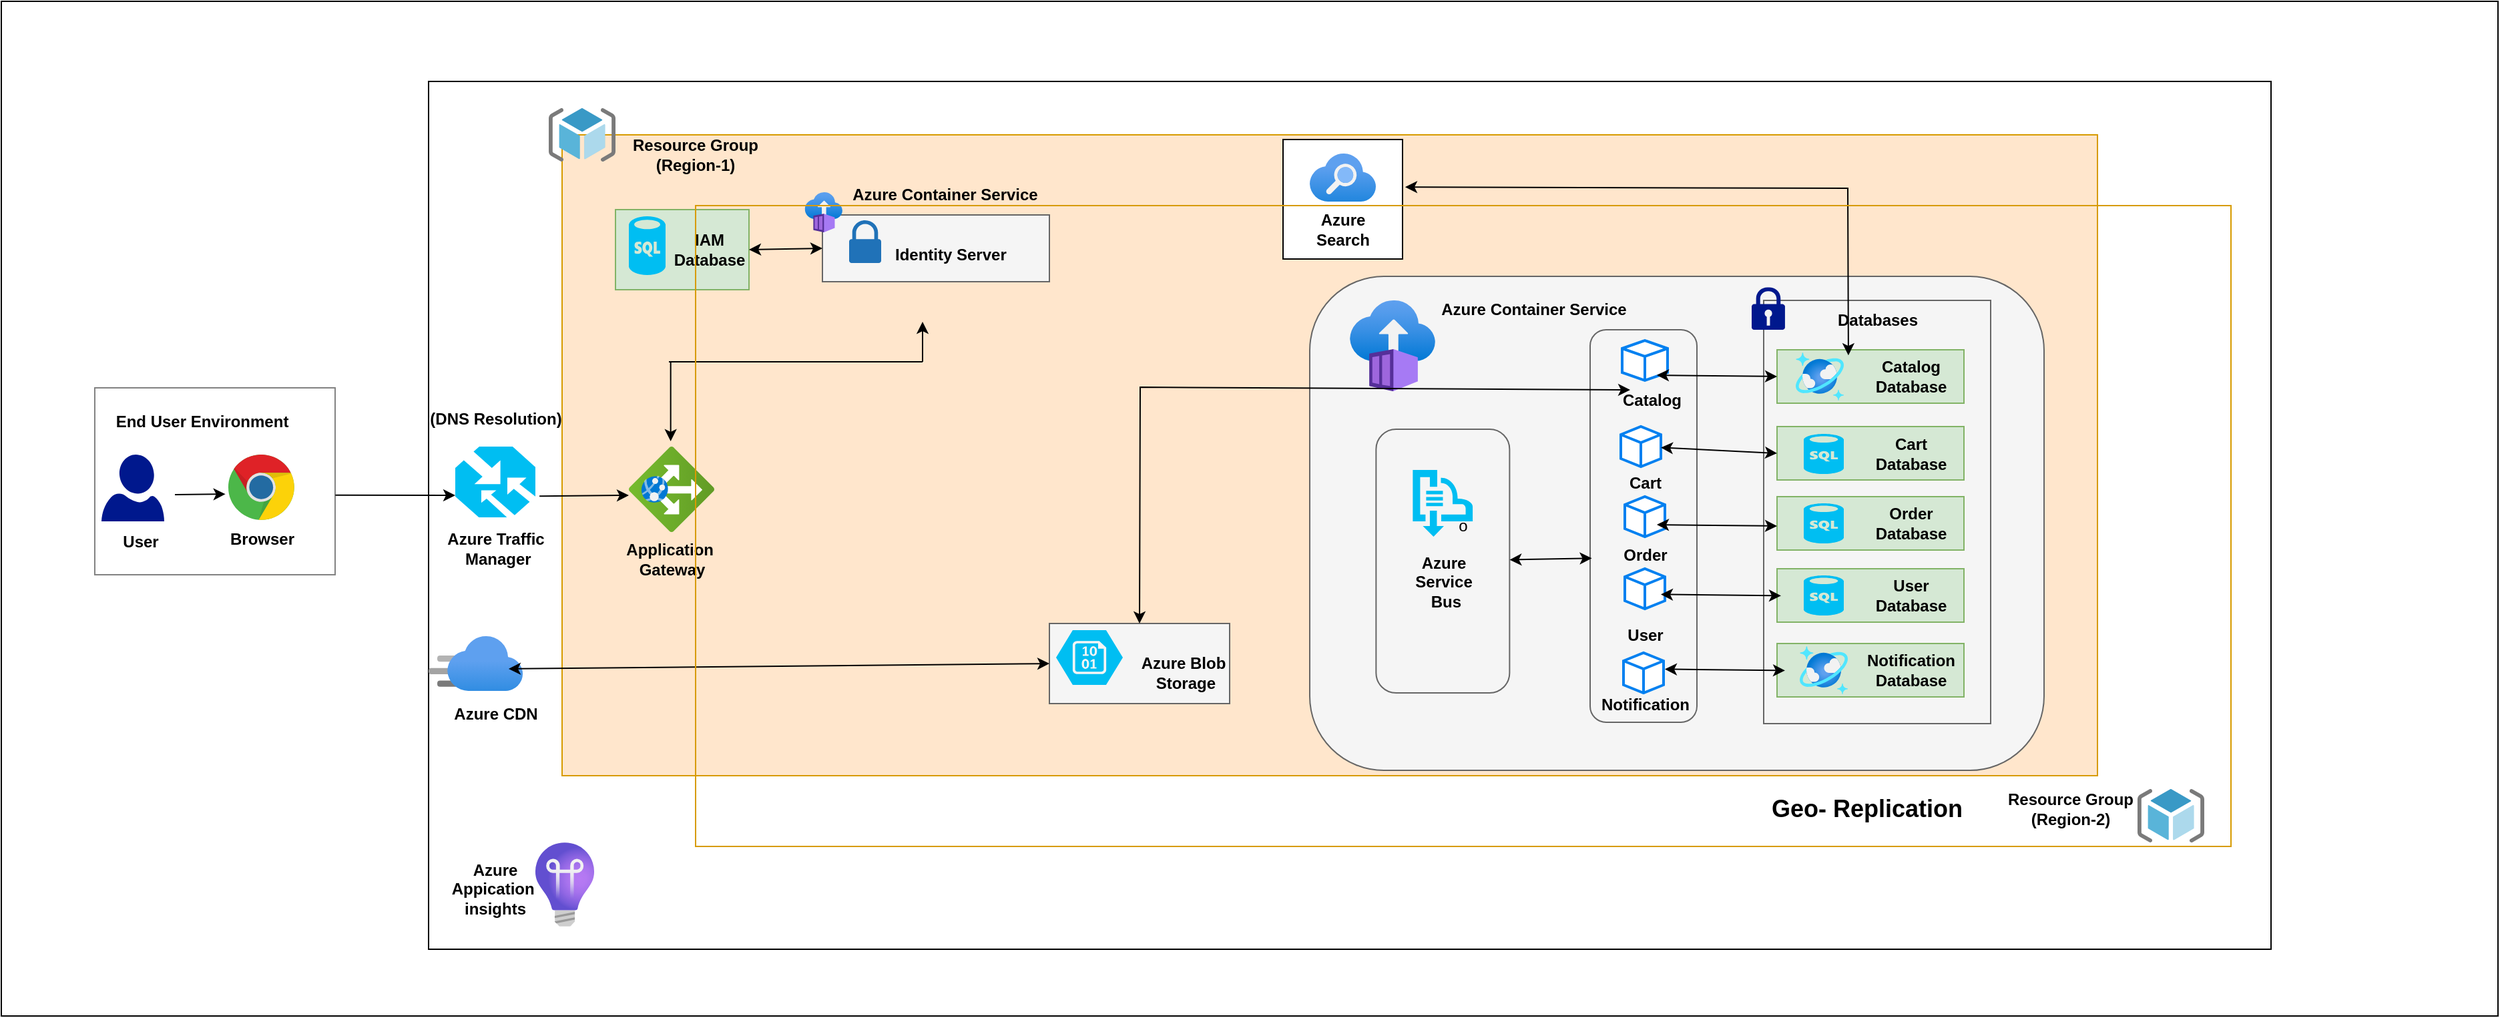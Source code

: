 <mxfile version="24.2.0" type="device">
  <diagram name="Page-1" id="ST4EgvI5kZ9p8bmPvqci">
    <mxGraphModel dx="2950" dy="2144" grid="1" gridSize="10" guides="1" tooltips="1" connect="1" arrows="1" fold="1" page="1" pageScale="1" pageWidth="850" pageHeight="1100" math="0" shadow="0">
      <root>
        <mxCell id="0" />
        <mxCell id="1" parent="0" />
        <mxCell id="ShcZ6bzxYTtO4q_6LO4f-111" value="" style="rounded=0;whiteSpace=wrap;html=1;fillColor=#f5f5f5;fontColor=#333333;strokeColor=#666666;" parent="1" vertex="1">
          <mxGeometry x="135" y="-40" width="205" height="100" as="geometry" />
        </mxCell>
        <mxCell id="ShcZ6bzxYTtO4q_6LO4f-189" value="" style="rounded=0;whiteSpace=wrap;html=1;" parent="1" vertex="1">
          <mxGeometry x="-140" y="-110" width="1380" height="650" as="geometry" />
        </mxCell>
        <mxCell id="ShcZ6bzxYTtO4q_6LO4f-114" value="o" style="rounded=0;whiteSpace=wrap;html=1;fillColor=#ffe6cc;strokeColor=#d79b00;" parent="1" vertex="1">
          <mxGeometry x="-40" y="-70" width="1150" height="480" as="geometry" />
        </mxCell>
        <mxCell id="ShcZ6bzxYTtO4q_6LO4f-99" value="" style="rounded=0;whiteSpace=wrap;html=1;fillColor=#f5f5f5;strokeColor=#666666;fontColor=#333333;" parent="1" vertex="1">
          <mxGeometry x="325" y="296" width="135" height="60" as="geometry" />
        </mxCell>
        <mxCell id="ShcZ6bzxYTtO4q_6LO4f-15" value="" style="rounded=1;whiteSpace=wrap;html=1;fillColor=#f5f5f5;fontColor=#333333;strokeColor=#666666;" parent="1" vertex="1">
          <mxGeometry x="520" y="36" width="550" height="370" as="geometry" />
        </mxCell>
        <mxCell id="ShcZ6bzxYTtO4q_6LO4f-17" value="" style="rounded=1;whiteSpace=wrap;html=1;fillColor=#f5f5f5;fontColor=#333333;strokeColor=#666666;" parent="1" vertex="1">
          <mxGeometry x="730" y="76" width="80" height="294" as="geometry" />
        </mxCell>
        <mxCell id="ShcZ6bzxYTtO4q_6LO4f-1" value="" style="rounded=0;whiteSpace=wrap;html=1;strokeColor=#828282;" parent="1" vertex="1">
          <mxGeometry x="-390" y="119.5" width="180" height="140" as="geometry" />
        </mxCell>
        <mxCell id="ShcZ6bzxYTtO4q_6LO4f-2" value="&lt;b&gt;End User Environment&lt;/b&gt;" style="text;html=1;align=center;verticalAlign=middle;resizable=0;points=[];autosize=1;strokeColor=none;fillColor=none;" parent="1" vertex="1">
          <mxGeometry x="-385" y="129.5" width="150" height="30" as="geometry" />
        </mxCell>
        <mxCell id="ShcZ6bzxYTtO4q_6LO4f-3" value="" style="sketch=0;aspect=fixed;pointerEvents=1;shadow=0;dashed=0;html=1;strokeColor=none;labelPosition=center;verticalLabelPosition=bottom;verticalAlign=top;align=center;fillColor=#00188D;shape=mxgraph.azure.user" parent="1" vertex="1">
          <mxGeometry x="-385" y="169.5" width="47" height="50" as="geometry" />
        </mxCell>
        <mxCell id="ShcZ6bzxYTtO4q_6LO4f-4" value="&lt;b&gt;User&lt;/b&gt;" style="text;html=1;align=center;verticalAlign=middle;resizable=0;points=[];autosize=1;strokeColor=none;fillColor=none;" parent="1" vertex="1">
          <mxGeometry x="-381.5" y="219.5" width="50" height="30" as="geometry" />
        </mxCell>
        <mxCell id="ShcZ6bzxYTtO4q_6LO4f-5" value="" style="dashed=0;outlineConnect=0;html=1;align=center;labelPosition=center;verticalLabelPosition=bottom;verticalAlign=top;shape=mxgraph.weblogos.chrome" parent="1" vertex="1">
          <mxGeometry x="-290" y="169.5" width="50" height="50" as="geometry" />
        </mxCell>
        <mxCell id="ShcZ6bzxYTtO4q_6LO4f-6" value="&lt;b&gt;Browser&lt;/b&gt;" style="text;html=1;align=center;verticalAlign=middle;resizable=0;points=[];autosize=1;strokeColor=none;fillColor=none;" parent="1" vertex="1">
          <mxGeometry x="-300" y="217.5" width="70" height="30" as="geometry" />
        </mxCell>
        <mxCell id="ShcZ6bzxYTtO4q_6LO4f-7" value="" style="endArrow=classic;html=1;rounded=0;entryX=-0.043;entryY=0.592;entryDx=0;entryDy=0;entryPerimeter=0;" parent="1" target="ShcZ6bzxYTtO4q_6LO4f-5" edge="1">
          <mxGeometry width="50" height="50" relative="1" as="geometry">
            <mxPoint x="-330" y="199.5" as="sourcePoint" />
            <mxPoint x="-280" y="279.5" as="targetPoint" />
          </mxGeometry>
        </mxCell>
        <mxCell id="ShcZ6bzxYTtO4q_6LO4f-8" value="" style="endArrow=classic;html=1;rounded=0;exitX=1.001;exitY=0.574;exitDx=0;exitDy=0;exitPerimeter=0;" parent="1" source="ShcZ6bzxYTtO4q_6LO4f-1" edge="1">
          <mxGeometry width="50" height="50" relative="1" as="geometry">
            <mxPoint x="400" y="320" as="sourcePoint" />
            <mxPoint x="-120" y="200" as="targetPoint" />
          </mxGeometry>
        </mxCell>
        <mxCell id="ShcZ6bzxYTtO4q_6LO4f-9" value="" style="verticalLabelPosition=bottom;html=1;verticalAlign=top;align=center;strokeColor=none;fillColor=#00BEF2;shape=mxgraph.azure.traffic_manager;pointerEvents=1;" parent="1" vertex="1">
          <mxGeometry x="-120" y="163.5" width="60" height="53" as="geometry" />
        </mxCell>
        <mxCell id="ShcZ6bzxYTtO4q_6LO4f-10" value="&lt;b&gt;Azure Traffic&lt;br&gt;&amp;nbsp;Manager&lt;/b&gt;" style="text;html=1;align=center;verticalAlign=middle;resizable=0;points=[];autosize=1;strokeColor=none;fillColor=none;" parent="1" vertex="1">
          <mxGeometry x="-140" y="219.5" width="100" height="40" as="geometry" />
        </mxCell>
        <mxCell id="ShcZ6bzxYTtO4q_6LO4f-11" value="&lt;b&gt;(DNS Resolution)&lt;/b&gt;" style="text;html=1;align=center;verticalAlign=middle;resizable=0;points=[];autosize=1;strokeColor=none;fillColor=none;" parent="1" vertex="1">
          <mxGeometry x="-150" y="127.5" width="120" height="30" as="geometry" />
        </mxCell>
        <mxCell id="ShcZ6bzxYTtO4q_6LO4f-12" value="" style="image;aspect=fixed;html=1;points=[];align=center;fontSize=12;image=img/lib/azure2/networking/Application_Gateways.svg;direction=north;" parent="1" vertex="1">
          <mxGeometry x="10" y="163.5" width="64" height="64" as="geometry" />
        </mxCell>
        <mxCell id="ShcZ6bzxYTtO4q_6LO4f-13" value="" style="endArrow=classic;html=1;rounded=0;exitX=1.051;exitY=0.7;exitDx=0;exitDy=0;exitPerimeter=0;" parent="1" source="ShcZ6bzxYTtO4q_6LO4f-9" edge="1">
          <mxGeometry width="50" height="50" relative="1" as="geometry">
            <mxPoint x="280" y="310" as="sourcePoint" />
            <mxPoint x="10" y="200" as="targetPoint" />
          </mxGeometry>
        </mxCell>
        <mxCell id="ShcZ6bzxYTtO4q_6LO4f-14" value="&lt;b&gt;Application&amp;nbsp;&lt;br&gt;Gateway&lt;/b&gt;" style="text;html=1;align=center;verticalAlign=middle;resizable=0;points=[];autosize=1;strokeColor=none;fillColor=none;" parent="1" vertex="1">
          <mxGeometry x="-3" y="227.5" width="90" height="40" as="geometry" />
        </mxCell>
        <mxCell id="ShcZ6bzxYTtO4q_6LO4f-16" value="" style="image;aspect=fixed;html=1;points=[];align=center;fontSize=12;image=img/lib/azure2/compute/Container_Instances.svg;" parent="1" vertex="1">
          <mxGeometry x="550" y="54" width="64" height="68" as="geometry" />
        </mxCell>
        <mxCell id="ShcZ6bzxYTtO4q_6LO4f-18" value="&lt;b&gt;Azure Container Service&lt;/b&gt;" style="text;html=1;strokeColor=none;fillColor=none;align=center;verticalAlign=middle;whiteSpace=wrap;rounded=0;" parent="1" vertex="1">
          <mxGeometry x="610" y="46" width="156" height="30" as="geometry" />
        </mxCell>
        <mxCell id="ShcZ6bzxYTtO4q_6LO4f-20" value="" style="html=1;verticalLabelPosition=bottom;align=center;labelBackgroundColor=#ffffff;verticalAlign=top;strokeWidth=2;strokeColor=#0080F0;shadow=0;dashed=0;shape=mxgraph.ios7.icons.cube;" parent="1" vertex="1">
          <mxGeometry x="754" y="84" width="34" height="30" as="geometry" />
        </mxCell>
        <mxCell id="ShcZ6bzxYTtO4q_6LO4f-21" value="&lt;b&gt;User&lt;/b&gt;" style="text;html=1;align=center;verticalAlign=middle;resizable=0;points=[];autosize=1;strokeColor=none;fillColor=none;" parent="1" vertex="1">
          <mxGeometry x="746" y="290" width="50" height="30" as="geometry" />
        </mxCell>
        <mxCell id="ShcZ6bzxYTtO4q_6LO4f-22" value="" style="html=1;verticalLabelPosition=bottom;align=center;labelBackgroundColor=#ffffff;verticalAlign=top;strokeWidth=2;strokeColor=#0080F0;shadow=0;dashed=0;shape=mxgraph.ios7.icons.cube;" parent="1" vertex="1">
          <mxGeometry x="756" y="255" width="30" height="30" as="geometry" />
        </mxCell>
        <mxCell id="ShcZ6bzxYTtO4q_6LO4f-23" value="&lt;b&gt;Catalog&lt;/b&gt;" style="text;html=1;align=center;verticalAlign=middle;resizable=0;points=[];autosize=1;strokeColor=none;fillColor=none;" parent="1" vertex="1">
          <mxGeometry x="741" y="114" width="70" height="30" as="geometry" />
        </mxCell>
        <mxCell id="ShcZ6bzxYTtO4q_6LO4f-24" value="" style="html=1;verticalLabelPosition=bottom;align=center;labelBackgroundColor=#ffffff;verticalAlign=top;strokeWidth=2;strokeColor=#0080F0;shadow=0;dashed=0;shape=mxgraph.ios7.icons.cube;" parent="1" vertex="1">
          <mxGeometry x="756" y="201" width="30" height="30" as="geometry" />
        </mxCell>
        <mxCell id="ShcZ6bzxYTtO4q_6LO4f-25" value="&lt;b&gt;Order&lt;/b&gt;" style="text;html=1;align=center;verticalAlign=middle;resizable=0;points=[];autosize=1;strokeColor=none;fillColor=none;" parent="1" vertex="1">
          <mxGeometry x="741" y="230" width="60" height="30" as="geometry" />
        </mxCell>
        <mxCell id="ShcZ6bzxYTtO4q_6LO4f-27" value="&lt;b&gt;Notification&lt;/b&gt;" style="text;html=1;align=center;verticalAlign=middle;resizable=0;points=[];autosize=1;strokeColor=none;fillColor=none;" parent="1" vertex="1">
          <mxGeometry x="726" y="342" width="90" height="30" as="geometry" />
        </mxCell>
        <mxCell id="ShcZ6bzxYTtO4q_6LO4f-28" value="" style="html=1;verticalLabelPosition=bottom;align=center;labelBackgroundColor=#ffffff;verticalAlign=top;strokeWidth=2;strokeColor=#0080F0;shadow=0;dashed=0;shape=mxgraph.ios7.icons.cube;" parent="1" vertex="1">
          <mxGeometry x="753" y="148.5" width="30" height="30" as="geometry" />
        </mxCell>
        <mxCell id="ShcZ6bzxYTtO4q_6LO4f-29" value="&lt;b&gt;Cart&lt;/b&gt;" style="text;html=1;align=center;verticalAlign=middle;resizable=0;points=[];autosize=1;strokeColor=none;fillColor=none;" parent="1" vertex="1">
          <mxGeometry x="746" y="176" width="50" height="30" as="geometry" />
        </mxCell>
        <mxCell id="ShcZ6bzxYTtO4q_6LO4f-30" value="" style="rounded=0;whiteSpace=wrap;html=1;fillColor=#f5f5f5;fontColor=#333333;strokeColor=#666666;" parent="1" vertex="1">
          <mxGeometry x="155" y="-10" width="170" height="50" as="geometry" />
        </mxCell>
        <mxCell id="ShcZ6bzxYTtO4q_6LO4f-31" value="&lt;br&gt;&amp;nbsp;Identity Server" style="text;html=1;align=center;verticalAlign=middle;resizable=0;points=[];autosize=1;strokeColor=none;fillColor=none;fontStyle=1" parent="1" vertex="1">
          <mxGeometry x="199" y="-8" width="100" height="40" as="geometry" />
        </mxCell>
        <mxCell id="ShcZ6bzxYTtO4q_6LO4f-39" value="" style="rounded=0;whiteSpace=wrap;html=1;direction=south;strokeColor=#666666;fillColor=#f5f5f5;fontColor=#333333;" parent="1" vertex="1">
          <mxGeometry x="860" y="54" width="170" height="317" as="geometry" />
        </mxCell>
        <mxCell id="ShcZ6bzxYTtO4q_6LO4f-40" value="&lt;b style=&quot;border-color: var(--border-color);&quot;&gt;&lt;br&gt;&lt;/b&gt;" style="rounded=0;whiteSpace=wrap;html=1;strokeColor=#82b366;fillColor=#d5e8d4;" parent="1" vertex="1">
          <mxGeometry x="870" y="91" width="140" height="40" as="geometry" />
        </mxCell>
        <mxCell id="ShcZ6bzxYTtO4q_6LO4f-41" value="&lt;b&gt;Catalog&lt;br&gt;Database&lt;/b&gt;" style="text;html=1;align=center;verticalAlign=middle;resizable=0;points=[];autosize=1;strokeColor=none;fillColor=none;" parent="1" vertex="1">
          <mxGeometry x="930" y="91" width="80" height="40" as="geometry" />
        </mxCell>
        <mxCell id="ShcZ6bzxYTtO4q_6LO4f-43" value="&lt;b&gt;Databases&lt;/b&gt;" style="text;html=1;align=center;verticalAlign=middle;resizable=0;points=[];autosize=1;strokeColor=none;fillColor=none;" parent="1" vertex="1">
          <mxGeometry x="905" y="54" width="80" height="30" as="geometry" />
        </mxCell>
        <mxCell id="ShcZ6bzxYTtO4q_6LO4f-44" value="&lt;b style=&quot;border-color: var(--border-color);&quot;&gt;&lt;br&gt;&lt;/b&gt;" style="rounded=0;whiteSpace=wrap;html=1;strokeColor=#82b366;fillColor=#d5e8d4;" parent="1" vertex="1">
          <mxGeometry x="870" y="148.5" width="140" height="40" as="geometry" />
        </mxCell>
        <mxCell id="ShcZ6bzxYTtO4q_6LO4f-45" value="&lt;b&gt;Cart&lt;br&gt;Database&lt;/b&gt;" style="text;html=1;align=center;verticalAlign=middle;resizable=0;points=[];autosize=1;strokeColor=none;fillColor=none;" parent="1" vertex="1">
          <mxGeometry x="930" y="148.5" width="80" height="40" as="geometry" />
        </mxCell>
        <mxCell id="ShcZ6bzxYTtO4q_6LO4f-47" value="&lt;b style=&quot;border-color: var(--border-color);&quot;&gt;&lt;br&gt;&lt;/b&gt;" style="rounded=0;whiteSpace=wrap;html=1;strokeColor=#82b366;fillColor=#d5e8d4;" parent="1" vertex="1">
          <mxGeometry x="870" y="201" width="140" height="40" as="geometry" />
        </mxCell>
        <mxCell id="ShcZ6bzxYTtO4q_6LO4f-48" value="&lt;b&gt;Order&lt;br&gt;Database&lt;/b&gt;" style="text;html=1;align=center;verticalAlign=middle;resizable=0;points=[];autosize=1;strokeColor=none;fillColor=none;" parent="1" vertex="1">
          <mxGeometry x="930" y="201" width="80" height="40" as="geometry" />
        </mxCell>
        <mxCell id="ShcZ6bzxYTtO4q_6LO4f-50" value="&lt;b style=&quot;border-color: var(--border-color);&quot;&gt;&lt;br&gt;&lt;/b&gt;" style="rounded=0;whiteSpace=wrap;html=1;strokeColor=#82b366;fillColor=#d5e8d4;" parent="1" vertex="1">
          <mxGeometry x="870" y="255" width="140" height="40" as="geometry" />
        </mxCell>
        <mxCell id="ShcZ6bzxYTtO4q_6LO4f-51" value="&lt;b&gt;User&lt;br&gt;Database&lt;/b&gt;" style="text;html=1;align=center;verticalAlign=middle;resizable=0;points=[];autosize=1;strokeColor=none;fillColor=none;" parent="1" vertex="1">
          <mxGeometry x="930" y="255" width="80" height="40" as="geometry" />
        </mxCell>
        <mxCell id="ShcZ6bzxYTtO4q_6LO4f-53" value="&lt;b style=&quot;border-color: var(--border-color);&quot;&gt;&lt;br&gt;&lt;/b&gt;" style="rounded=0;whiteSpace=wrap;html=1;strokeColor=#82b366;fillColor=#d5e8d4;" parent="1" vertex="1">
          <mxGeometry x="870" y="311" width="140" height="40" as="geometry" />
        </mxCell>
        <mxCell id="ShcZ6bzxYTtO4q_6LO4f-54" value="&lt;b&gt;Notification&lt;br&gt;Database&lt;/b&gt;" style="text;html=1;align=center;verticalAlign=middle;resizable=0;points=[];autosize=1;strokeColor=none;fillColor=none;" parent="1" vertex="1">
          <mxGeometry x="925" y="311" width="90" height="40" as="geometry" />
        </mxCell>
        <mxCell id="ShcZ6bzxYTtO4q_6LO4f-56" value="" style="verticalLabelPosition=bottom;html=1;verticalAlign=top;align=center;strokeColor=none;fillColor=#00BEF2;shape=mxgraph.azure.sql_database;" parent="1" vertex="1">
          <mxGeometry x="890" y="154" width="30" height="30" as="geometry" />
        </mxCell>
        <mxCell id="ShcZ6bzxYTtO4q_6LO4f-74" value="" style="verticalLabelPosition=bottom;html=1;verticalAlign=top;align=center;strokeColor=none;fillColor=#00BEF2;shape=mxgraph.azure.sql_database;" parent="1" vertex="1">
          <mxGeometry x="890" y="206" width="30" height="30" as="geometry" />
        </mxCell>
        <mxCell id="ShcZ6bzxYTtO4q_6LO4f-76" value="" style="verticalLabelPosition=bottom;html=1;verticalAlign=top;align=center;strokeColor=none;fillColor=#00BEF2;shape=mxgraph.azure.sql_database;" parent="1" vertex="1">
          <mxGeometry x="890" y="260" width="30" height="30" as="geometry" />
        </mxCell>
        <mxCell id="ShcZ6bzxYTtO4q_6LO4f-77" value="" style="image;aspect=fixed;html=1;points=[];align=center;fontSize=12;image=img/lib/azure2/databases/Azure_Cosmos_DB.svg;" parent="1" vertex="1">
          <mxGeometry x="884" y="93" width="36" height="36" as="geometry" />
        </mxCell>
        <mxCell id="ShcZ6bzxYTtO4q_6LO4f-79" value="" style="image;aspect=fixed;html=1;points=[];align=center;fontSize=12;image=img/lib/azure2/databases/Azure_Cosmos_DB.svg;" parent="1" vertex="1">
          <mxGeometry x="887" y="313" width="36" height="36" as="geometry" />
        </mxCell>
        <mxCell id="ShcZ6bzxYTtO4q_6LO4f-80" value="" style="endArrow=classic;startArrow=classic;html=1;rounded=0;entryX=0;entryY=0.5;entryDx=0;entryDy=0;" parent="1" target="ShcZ6bzxYTtO4q_6LO4f-40" edge="1">
          <mxGeometry width="50" height="50" relative="1" as="geometry">
            <mxPoint x="780" y="110" as="sourcePoint" />
            <mxPoint x="850" y="113.5" as="targetPoint" />
          </mxGeometry>
        </mxCell>
        <mxCell id="ShcZ6bzxYTtO4q_6LO4f-82" value="" style="sketch=0;aspect=fixed;pointerEvents=1;shadow=0;dashed=0;html=1;strokeColor=none;labelPosition=center;verticalLabelPosition=bottom;verticalAlign=top;align=center;fillColor=#00188D;shape=mxgraph.mscae.enterprise.lock" parent="1" vertex="1">
          <mxGeometry x="851" y="44" width="24.96" height="32" as="geometry" />
        </mxCell>
        <mxCell id="ShcZ6bzxYTtO4q_6LO4f-83" value="" style="rounded=1;whiteSpace=wrap;html=1;fillColor=#f5f5f5;fontColor=#333333;strokeColor=#666666;" parent="1" vertex="1">
          <mxGeometry x="569.68" y="150.5" width="100" height="197.5" as="geometry" />
        </mxCell>
        <mxCell id="ShcZ6bzxYTtO4q_6LO4f-84" value="" style="verticalLabelPosition=bottom;html=1;verticalAlign=top;align=center;strokeColor=none;fillColor=#00BEF2;shape=mxgraph.azure.service_bus;pointerEvents=1;" parent="1" vertex="1">
          <mxGeometry x="597.18" y="181" width="45" height="50" as="geometry" />
        </mxCell>
        <mxCell id="ShcZ6bzxYTtO4q_6LO4f-85" value="&lt;b&gt;Azure&lt;/b&gt;&lt;div&gt;&lt;b&gt;&amp;nbsp;Servic&lt;/b&gt;&lt;b style=&quot;background-color: initial;&quot;&gt;e&amp;nbsp;&lt;/b&gt;&lt;/div&gt;&lt;div&gt;&lt;b style=&quot;background-color: initial;&quot;&gt;&amp;nbsp;Bus&lt;/b&gt;&lt;/div&gt;" style="text;html=1;align=center;verticalAlign=middle;resizable=0;points=[];autosize=1;strokeColor=none;fillColor=none;" parent="1" vertex="1">
          <mxGeometry x="584.68" y="235" width="70" height="60" as="geometry" />
        </mxCell>
        <mxCell id="ShcZ6bzxYTtO4q_6LO4f-86" value="" style="endArrow=classic;startArrow=classic;html=1;rounded=0;entryX=0.016;entryY=0.582;entryDx=0;entryDy=0;entryPerimeter=0;" parent="1" source="ShcZ6bzxYTtO4q_6LO4f-83" target="ShcZ6bzxYTtO4q_6LO4f-17" edge="1">
          <mxGeometry width="50" height="50" relative="1" as="geometry">
            <mxPoint x="680" y="216" as="sourcePoint" />
            <mxPoint x="730" y="166" as="targetPoint" />
          </mxGeometry>
        </mxCell>
        <mxCell id="ShcZ6bzxYTtO4q_6LO4f-88" value="" style="sketch=0;pointerEvents=1;shadow=0;dashed=0;html=1;strokeColor=none;labelPosition=center;verticalLabelPosition=bottom;verticalAlign=top;outlineConnect=0;align=center;shape=mxgraph.office.security.lock_protected;fillColor=#2072B8;" parent="1" vertex="1">
          <mxGeometry x="175" y="-6" width="24" height="32" as="geometry" />
        </mxCell>
        <mxCell id="ShcZ6bzxYTtO4q_6LO4f-90" value="" style="rounded=0;whiteSpace=wrap;html=1;fillColor=#d5e8d4;strokeColor=#82b366;" parent="1" vertex="1">
          <mxGeometry y="-14" width="100" height="60" as="geometry" />
        </mxCell>
        <mxCell id="ShcZ6bzxYTtO4q_6LO4f-92" value="" style="verticalLabelPosition=bottom;html=1;verticalAlign=top;align=center;strokeColor=none;fillColor=#00BEF2;shape=mxgraph.azure.sql_database;" parent="1" vertex="1">
          <mxGeometry x="10" y="-9" width="27.5" height="44" as="geometry" />
        </mxCell>
        <mxCell id="ShcZ6bzxYTtO4q_6LO4f-93" value="&lt;b&gt;IAM &lt;br&gt;Database&lt;/b&gt;" style="text;html=1;align=center;verticalAlign=middle;resizable=0;points=[];autosize=1;strokeColor=none;fillColor=none;" parent="1" vertex="1">
          <mxGeometry x="30" y="-4" width="80" height="40" as="geometry" />
        </mxCell>
        <mxCell id="ShcZ6bzxYTtO4q_6LO4f-94" value="" style="endArrow=classic;startArrow=classic;html=1;rounded=0;exitX=1;exitY=0.5;exitDx=0;exitDy=0;entryX=0;entryY=0.5;entryDx=0;entryDy=0;" parent="1" source="ShcZ6bzxYTtO4q_6LO4f-90" target="ShcZ6bzxYTtO4q_6LO4f-30" edge="1">
          <mxGeometry width="50" height="50" relative="1" as="geometry">
            <mxPoint x="540" y="220" as="sourcePoint" />
            <mxPoint x="590" y="170" as="targetPoint" />
          </mxGeometry>
        </mxCell>
        <mxCell id="ShcZ6bzxYTtO4q_6LO4f-95" value="" style="endArrow=classic;html=1;rounded=0;" parent="1" edge="1">
          <mxGeometry width="50" height="50" relative="1" as="geometry">
            <mxPoint x="41.33" y="99.5" as="sourcePoint" />
            <mxPoint x="41.33" y="159.5" as="targetPoint" />
          </mxGeometry>
        </mxCell>
        <mxCell id="ShcZ6bzxYTtO4q_6LO4f-96" value="" style="endArrow=none;html=1;rounded=0;" parent="1" edge="1">
          <mxGeometry width="50" height="50" relative="1" as="geometry">
            <mxPoint x="40" y="100" as="sourcePoint" />
            <mxPoint x="230" y="100" as="targetPoint" />
          </mxGeometry>
        </mxCell>
        <mxCell id="ShcZ6bzxYTtO4q_6LO4f-97" value="" style="endArrow=classic;html=1;rounded=0;" parent="1" edge="1">
          <mxGeometry width="50" height="50" relative="1" as="geometry">
            <mxPoint x="230" y="100" as="sourcePoint" />
            <mxPoint x="230" y="70" as="targetPoint" />
          </mxGeometry>
        </mxCell>
        <mxCell id="ShcZ6bzxYTtO4q_6LO4f-98" value="" style="verticalLabelPosition=bottom;html=1;verticalAlign=top;align=center;strokeColor=none;fillColor=#00BEF2;shape=mxgraph.azure.storage_blob;" parent="1" vertex="1">
          <mxGeometry x="330" y="301" width="50" height="41" as="geometry" />
        </mxCell>
        <mxCell id="ShcZ6bzxYTtO4q_6LO4f-100" value="&lt;b&gt;Azure Blob&lt;br&gt;&amp;nbsp;Storage&lt;/b&gt;" style="text;html=1;align=center;verticalAlign=middle;resizable=0;points=[];autosize=1;strokeColor=none;fillColor=none;" parent="1" vertex="1">
          <mxGeometry x="380" y="313" width="90" height="40" as="geometry" />
        </mxCell>
        <mxCell id="ShcZ6bzxYTtO4q_6LO4f-104" value="&lt;b&gt;Azure CDN&lt;/b&gt;" style="text;html=1;align=center;verticalAlign=middle;resizable=0;points=[];autosize=1;strokeColor=none;fillColor=none;" parent="1" vertex="1">
          <mxGeometry x="-135.0" y="349" width="90" height="30" as="geometry" />
        </mxCell>
        <mxCell id="ShcZ6bzxYTtO4q_6LO4f-105" value="" style="image;aspect=fixed;html=1;points=[];align=center;fontSize=12;image=img/lib/azure2/app_services/CDN_Profiles.svg;" parent="1" vertex="1">
          <mxGeometry x="-140" y="305.25" width="70.55" height="41.5" as="geometry" />
        </mxCell>
        <mxCell id="ShcZ6bzxYTtO4q_6LO4f-112" value="" style="image;aspect=fixed;html=1;points=[];align=center;fontSize=12;image=img/lib/azure2/compute/Container_Instances.svg;" parent="1" vertex="1">
          <mxGeometry x="141.76" y="-27" width="28.24" height="30" as="geometry" />
        </mxCell>
        <mxCell id="ShcZ6bzxYTtO4q_6LO4f-113" value="&lt;b&gt;Azure Container Service&lt;/b&gt;" style="text;html=1;strokeColor=none;fillColor=none;align=center;verticalAlign=middle;whiteSpace=wrap;rounded=0;" parent="1" vertex="1">
          <mxGeometry x="169" y="-40" width="156" height="30" as="geometry" />
        </mxCell>
        <mxCell id="ShcZ6bzxYTtO4q_6LO4f-115" value="&lt;b&gt;Resource Group (Region-1)&lt;/b&gt;" style="text;html=1;strokeColor=none;fillColor=none;align=center;verticalAlign=middle;whiteSpace=wrap;rounded=0;" parent="1" vertex="1">
          <mxGeometry x="10" y="-70" width="100" height="30" as="geometry" />
        </mxCell>
        <mxCell id="ShcZ6bzxYTtO4q_6LO4f-117" value="" style="image;sketch=0;aspect=fixed;html=1;points=[];align=center;fontSize=12;image=img/lib/mscae/ResourceGroup.svg;" parent="1" vertex="1">
          <mxGeometry x="-50" y="-90" width="50" height="40" as="geometry" />
        </mxCell>
        <mxCell id="ShcZ6bzxYTtO4q_6LO4f-181" value="&lt;b&gt;Resource Group (Region-2)&lt;/b&gt;" style="text;html=1;strokeColor=none;fillColor=none;align=center;verticalAlign=middle;whiteSpace=wrap;rounded=0;" parent="1" vertex="1">
          <mxGeometry x="1040" y="420" width="100" height="30" as="geometry" />
        </mxCell>
        <mxCell id="ShcZ6bzxYTtO4q_6LO4f-182" value="" style="image;sketch=0;aspect=fixed;html=1;points=[];align=center;fontSize=12;image=img/lib/mscae/ResourceGroup.svg;" parent="1" vertex="1">
          <mxGeometry x="1140" y="420" width="50" height="40" as="geometry" />
        </mxCell>
        <mxCell id="ShcZ6bzxYTtO4q_6LO4f-185" value="&lt;b&gt;&lt;font style=&quot;font-size: 18px;&quot;&gt;Geo- Replication&lt;/font&gt;&lt;/b&gt;" style="text;html=1;align=center;verticalAlign=middle;resizable=0;points=[];autosize=1;strokeColor=none;fillColor=none;" parent="1" vertex="1">
          <mxGeometry x="852" y="415" width="170" height="40" as="geometry" />
        </mxCell>
        <mxCell id="pcPWl3RKRtE7U6Oe93Bp-1" value="" style="image;aspect=fixed;html=1;points=[];align=center;fontSize=12;image=img/lib/azure2/management_governance/Application_Insights.svg;" parent="1" vertex="1">
          <mxGeometry x="-60" y="460" width="44" height="63" as="geometry" />
        </mxCell>
        <mxCell id="pcPWl3RKRtE7U6Oe93Bp-2" value="Azure Appication&amp;nbsp;&lt;br&gt;insights" style="text;html=1;align=center;verticalAlign=middle;whiteSpace=wrap;rounded=0;fontStyle=1" parent="1" vertex="1">
          <mxGeometry x="-120" y="480" width="60" height="30" as="geometry" />
        </mxCell>
        <mxCell id="pcPWl3RKRtE7U6Oe93Bp-3" value="" style="whiteSpace=wrap;html=1;aspect=fixed;" parent="1" vertex="1">
          <mxGeometry x="500" y="-66.5" width="89.5" height="89.5" as="geometry" />
        </mxCell>
        <mxCell id="pcPWl3RKRtE7U6Oe93Bp-4" value="" style="image;aspect=fixed;html=1;points=[];align=center;fontSize=12;image=img/lib/azure2/app_services/Search_Services.svg;" parent="1" vertex="1">
          <mxGeometry x="519.83" y="-56" width="49.85" height="36" as="geometry" />
        </mxCell>
        <mxCell id="pcPWl3RKRtE7U6Oe93Bp-6" value="Azure Search" style="text;html=1;align=center;verticalAlign=middle;whiteSpace=wrap;rounded=0;fontStyle=1" parent="1" vertex="1">
          <mxGeometry x="514.75" y="-14" width="60" height="30" as="geometry" />
        </mxCell>
        <mxCell id="pcPWl3RKRtE7U6Oe93Bp-8" value="" style="endArrow=classic;startArrow=classic;html=1;rounded=0;exitX=1.022;exitY=0.398;exitDx=0;exitDy=0;entryX=1.096;entryY=0.059;entryDx=0;entryDy=0;entryPerimeter=0;exitPerimeter=0;" parent="1" source="pcPWl3RKRtE7U6Oe93Bp-3" target="ShcZ6bzxYTtO4q_6LO4f-77" edge="1">
          <mxGeometry width="50" height="50" relative="1" as="geometry">
            <mxPoint x="930" y="230" as="sourcePoint" />
            <mxPoint x="600" y="185.545" as="targetPoint" />
            <Array as="points">
              <mxPoint x="923" y="-30" />
            </Array>
          </mxGeometry>
        </mxCell>
        <mxCell id="pcPWl3RKRtE7U6Oe93Bp-9" value="" style="html=1;verticalLabelPosition=bottom;align=center;labelBackgroundColor=#ffffff;verticalAlign=top;strokeWidth=2;strokeColor=#0080F0;shadow=0;dashed=0;shape=mxgraph.ios7.icons.cube;" parent="1" vertex="1">
          <mxGeometry x="755" y="318" width="30" height="30" as="geometry" />
        </mxCell>
        <mxCell id="6tlNnrPd4heptvmnpcmI-6" value="" style="endArrow=classic;startArrow=classic;html=1;rounded=0;exitX=0.85;exitY=0.596;exitDx=0;exitDy=0;exitPerimeter=0;entryX=0;entryY=0.5;entryDx=0;entryDy=0;" parent="1" source="ShcZ6bzxYTtO4q_6LO4f-105" target="ShcZ6bzxYTtO4q_6LO4f-99" edge="1">
          <mxGeometry width="50" height="50" relative="1" as="geometry">
            <mxPoint x="290" y="250" as="sourcePoint" />
            <mxPoint x="340" y="200" as="targetPoint" />
          </mxGeometry>
        </mxCell>
        <mxCell id="6tlNnrPd4heptvmnpcmI-7" value="" style="endArrow=classic;startArrow=classic;html=1;rounded=0;exitX=0.5;exitY=0;exitDx=0;exitDy=0;" parent="1" source="ShcZ6bzxYTtO4q_6LO4f-99" edge="1">
          <mxGeometry width="50" height="50" relative="1" as="geometry">
            <mxPoint x="-70" y="340" as="sourcePoint" />
            <mxPoint x="760" y="121" as="targetPoint" />
            <Array as="points">
              <mxPoint x="393" y="119" />
            </Array>
          </mxGeometry>
        </mxCell>
        <mxCell id="6tlNnrPd4heptvmnpcmI-8" value="o" style="rounded=0;whiteSpace=wrap;html=1;fillColor=none;strokeColor=#d79b00;" parent="1" vertex="1">
          <mxGeometry x="60" y="-17" width="1150" height="480" as="geometry" />
        </mxCell>
        <mxCell id="mC92Val8jMlmSlPuK5oe-2" value="" style="endArrow=classic;startArrow=classic;html=1;rounded=0;entryX=0;entryY=0.5;entryDx=0;entryDy=0;" edge="1" parent="1" source="ShcZ6bzxYTtO4q_6LO4f-28" target="ShcZ6bzxYTtO4q_6LO4f-44">
          <mxGeometry width="50" height="50" relative="1" as="geometry">
            <mxPoint x="790" y="120" as="sourcePoint" />
            <mxPoint x="880" y="121" as="targetPoint" />
            <Array as="points" />
          </mxGeometry>
        </mxCell>
        <mxCell id="mC92Val8jMlmSlPuK5oe-5" value="" style="endArrow=classic;startArrow=classic;html=1;rounded=0;entryX=0;entryY=0.5;entryDx=0;entryDy=0;" edge="1" parent="1">
          <mxGeometry width="50" height="50" relative="1" as="geometry">
            <mxPoint x="780" y="222" as="sourcePoint" />
            <mxPoint x="870" y="223" as="targetPoint" />
          </mxGeometry>
        </mxCell>
        <mxCell id="mC92Val8jMlmSlPuK5oe-6" value="" style="endArrow=classic;startArrow=classic;html=1;rounded=0;entryX=0;entryY=0.5;entryDx=0;entryDy=0;" edge="1" parent="1">
          <mxGeometry width="50" height="50" relative="1" as="geometry">
            <mxPoint x="783" y="274.23" as="sourcePoint" />
            <mxPoint x="873" y="275.23" as="targetPoint" />
          </mxGeometry>
        </mxCell>
        <mxCell id="mC92Val8jMlmSlPuK5oe-7" value="" style="endArrow=classic;startArrow=classic;html=1;rounded=0;entryX=0;entryY=0.5;entryDx=0;entryDy=0;" edge="1" parent="1">
          <mxGeometry width="50" height="50" relative="1" as="geometry">
            <mxPoint x="786" y="330.23" as="sourcePoint" />
            <mxPoint x="876" y="331.23" as="targetPoint" />
          </mxGeometry>
        </mxCell>
        <mxCell id="mC92Val8jMlmSlPuK5oe-8" value="" style="rounded=0;whiteSpace=wrap;html=1;fillColor=none;" vertex="1" parent="1">
          <mxGeometry x="-460" y="-170" width="1870" height="760" as="geometry" />
        </mxCell>
      </root>
    </mxGraphModel>
  </diagram>
</mxfile>
